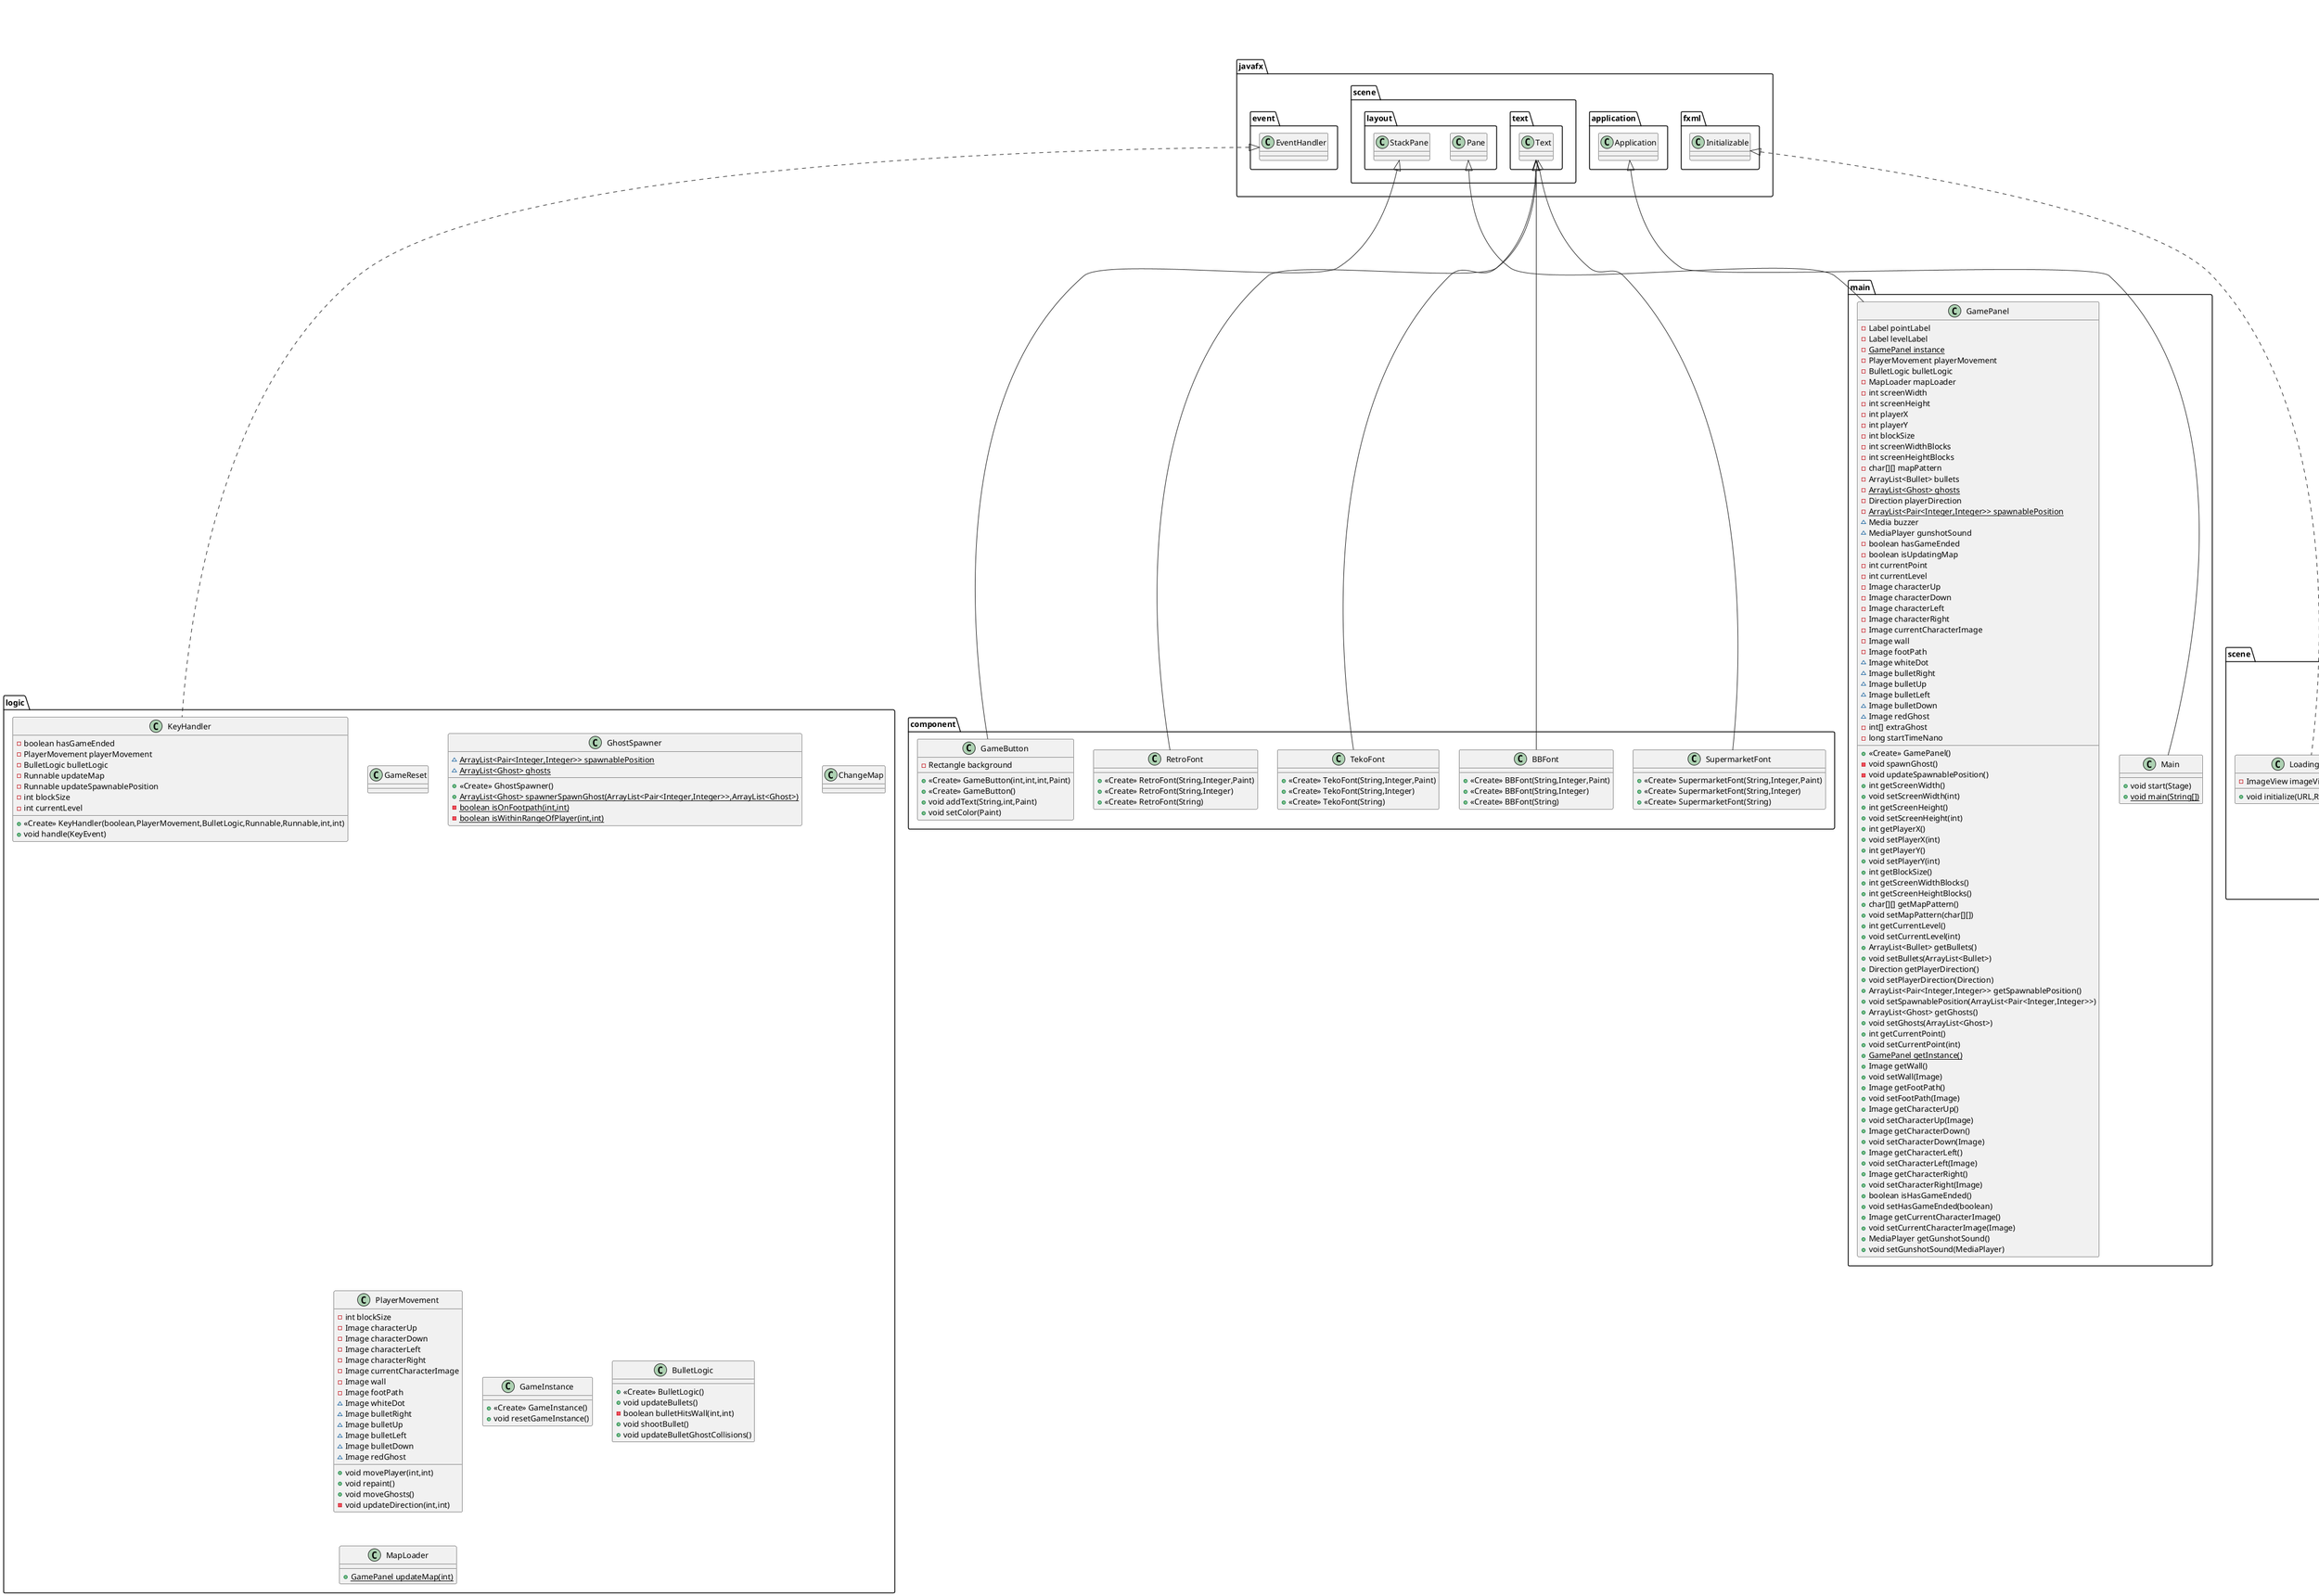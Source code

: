 @startuml
class logic.GameReset {
}
class map.level5 {
- {static} char[][] mapPattern
+ {static} char[][] getMapPattern()
+ {static} void setMapPattern(char[][])
}
class object.Bullet {
- int x
- int y
- Direction direction
+ <<Create>> Bullet(int,int,Direction)
+ void move(int)
+ int getX()
+ int getY()
+ Direction getDirection()
+ void setX(int)
+ void setY(int)
+ void setDirection(Direction)
}
class logic.GhostSpawner {
~ {static} ArrayList<Pair<Integer,Integer>> spawnablePosition
~ {static} ArrayList<Ghost> ghosts
+ <<Create>> GhostSpawner()
+ {static} ArrayList<Ghost> spawnerSpawnGhost(ArrayList<Pair<Integer,Integer>>,ArrayList<Ghost>)
- {static} boolean isOnFootpath(int,int)
- {static} boolean isWithinRangeOfPlayer(int,int)
}
class logic.KeyHandler {
- boolean hasGameEnded
- PlayerMovement playerMovement
- BulletLogic bulletLogic
- Runnable updateMap
- Runnable updateSpawnablePosition
- int blockSize
- int currentLevel
+ <<Create>> KeyHandler(boolean,PlayerMovement,BulletLogic,Runnable,Runnable,int,int)
+ void handle(KeyEvent)
}
class component.SupermarketFont {
+ <<Create>> SupermarketFont(String,Integer,Paint)
+ <<Create>> SupermarketFont(String,Integer)
+ <<Create>> SupermarketFont(String)
}
class map.level2 {
- {static} char[][] mapPattern
+ {static} char[][] getMapPattern()
+ {static} void setMapPattern(char[][])
}
class component.BBFont {
+ <<Create>> BBFont(String,Integer,Paint)
+ <<Create>> BBFont(String,Integer)
+ <<Create>> BBFont(String)
}
class map.level3 {
- {static} char[][] mapPattern
+ {static} char[][] getMapPattern()
+ {static} void setMapPattern(char[][])
}
class component.TekoFont {
+ <<Create>> TekoFont(String,Integer,Paint)
+ <<Create>> TekoFont(String,Integer)
+ <<Create>> TekoFont(String)
}
class main.Main {
+ void start(Stage)
+ {static} void main(String[])
}
class main.GamePanel {
- Label pointLabel
- Label levelLabel
- {static} GamePanel instance
- PlayerMovement playerMovement
- BulletLogic bulletLogic
- MapLoader mapLoader
- int screenWidth
- int screenHeight
- int playerX
- int playerY
- int blockSize
- int screenWidthBlocks
- int screenHeightBlocks
- char[][] mapPattern
- ArrayList<Bullet> bullets
- {static} ArrayList<Ghost> ghosts
- Direction playerDirection
- {static} ArrayList<Pair<Integer,Integer>> spawnablePosition
~ Media buzzer
~ MediaPlayer gunshotSound
- boolean hasGameEnded
- boolean isUpdatingMap
- int currentPoint
- int currentLevel
- Image characterUp
- Image characterDown
- Image characterLeft
- Image characterRight
- Image currentCharacterImage
- Image wall
- Image footPath
~ Image whiteDot
~ Image bulletRight
~ Image bulletUp
~ Image bulletLeft
~ Image bulletDown
~ Image redGhost
- int[] extraGhost
- long startTimeNano
+ <<Create>> GamePanel()
- void spawnGhost()
- void updateSpawnablePosition()
+ int getScreenWidth()
+ void setScreenWidth(int)
+ int getScreenHeight()
+ void setScreenHeight(int)
+ int getPlayerX()
+ void setPlayerX(int)
+ int getPlayerY()
+ void setPlayerY(int)
+ int getBlockSize()
+ int getScreenWidthBlocks()
+ int getScreenHeightBlocks()
+ char[][] getMapPattern()
+ void setMapPattern(char[][])
+ int getCurrentLevel()
+ void setCurrentLevel(int)
+ ArrayList<Bullet> getBullets()
+ void setBullets(ArrayList<Bullet>)
+ Direction getPlayerDirection()
+ void setPlayerDirection(Direction)
+ ArrayList<Pair<Integer,Integer>> getSpawnablePosition()
+ void setSpawnablePosition(ArrayList<Pair<Integer,Integer>>)
+ ArrayList<Ghost> getGhosts()
+ void setGhosts(ArrayList<Ghost>)
+ int getCurrentPoint()
+ void setCurrentPoint(int)
+ {static} GamePanel getInstance()
+ Image getWall()
+ void setWall(Image)
+ Image getFootPath()
+ void setFootPath(Image)
+ Image getCharacterUp()
+ void setCharacterUp(Image)
+ Image getCharacterDown()
+ void setCharacterDown(Image)
+ Image getCharacterLeft()
+ void setCharacterLeft(Image)
+ Image getCharacterRight()
+ void setCharacterRight(Image)
+ boolean isHasGameEnded()
+ void setHasGameEnded(boolean)
+ Image getCurrentCharacterImage()
+ void setCurrentCharacterImage(Image)
+ MediaPlayer getGunshotSound()
+ void setGunshotSound(MediaPlayer)
}
class logic.ChangeMap {
}
class map.levelMap {
- {static} char[][] mapPattern
- {static} ArrayList<Pair<Integer,Integer>> pos
- {static} ArrayList<Pair<Integer,Integer>> updateEmptyPosition()
- {static} ArrayList<Pair<Integer,Integer>> getCurrentPosition()
+ {static} char[][] getMapPattern()
+ {static} void setMapPattern(char[][])
+ {static} ArrayList<Pair<Integer,Integer>> getPos()
+ {static} void setPos(ArrayList<Pair<Integer,Integer>>)
}
class logic.PlayerMovement {
- int blockSize
- Image characterUp
- Image characterDown
- Image characterLeft
- Image characterRight
- Image currentCharacterImage
- Image wall
- Image footPath
~ Image whiteDot
~ Image bulletRight
~ Image bulletUp
~ Image bulletLeft
~ Image bulletDown
~ Image redGhost
+ void movePlayer(int,int)
+ void repaint()
+ void moveGhosts()
- void updateDirection(int,int)
}
class ghost.Ghost {
- int x
- int y
- int speed
- Direction ghostDirection
+ <<Create>> Ghost()
+ <<Create>> Ghost(Direction)
+ <<Create>> Ghost(int,int)
+ <<Create>> Ghost(int,int,int)
+ <<Create>> Ghost(int,int,int,Direction)
+ void move(char[][])
- boolean isValidMove(int,int,char[][])
- void changeDirection()
+ int getX()
+ void setX(int)
+ int getY()
+ void setY(int)
+ int getSpeed()
+ void setSpeed(int)
+ Direction getGhostDirection()
+ void setGhostDirection(Direction)
}
class logic.GameInstance {
+ <<Create>> GameInstance()
+ void resetGameInstance()
}
class logic.BulletLogic {
+ <<Create>> BulletLogic()
+ void updateBullets()
- boolean bulletHitsWall(int,int)
+ void shootBullet()
+ void updateBulletGhostCollisions()
}
class ghost.SpeedyGhost {
+ <<Create>> SpeedyGhost()
+ <<Create>> SpeedyGhost(int,int)
+ <<Create>> SpeedyGhost(int,int,int)
}
class component.RetroFont {
+ <<Create>> RetroFont(String,Integer,Paint)
+ <<Create>> RetroFont(String,Integer)
+ <<Create>> RetroFont(String)
}
enum object.Direction {
+  UP
+  DOWN
+  LEFT
+  RIGHT
}
class scene.HomeScreen {
- Stage stage
- {static} Scene scene
- {static} StackPane root
- VBox buttonContainer
- SupermarketFont title
- BBFont title2
- GameButton playButton
- GameButton tutorialButton
- GameButton creditButton
- GameButton quitButton
- boolean fullScreen
- Color buttonColor
+ <<Create>> HomeScreen(Stage)
- void componentSetup(GameInstance)
- void eventSetup(GameInstance)
- void stageSetup()
+ {static} StackPane getRoot()
+ {static} Scene getScene()
}
class map.level4 {
- {static} char[][] mapPattern
+ {static} char[][] getMapPattern()
+ {static} void setMapPattern(char[][])
}
class map.level1 {
- {static} char[][] mapPattern
+ {static} char[][] getMapPattern()
+ {static} void setMapPattern(char[][])
}
class logic.MapLoader {
+ {static} GamePanel updateMap(int)
}
class scene.LoadingScreen {
- ImageView imageView
+ void initialize(URL,ResourceBundle)
}
class component.GameButton {
- Rectangle background
+ <<Create>> GameButton(int,int,int,Paint)
+ <<Create>> GameButton()
+ void addText(String,int,Paint)
+ void setColor(Paint)
}


map.levelMap <|-- map.level5
javafx.event.EventHandler <|.. logic.KeyHandler
javafx.scene.text.Text <|-- component.SupermarketFont
map.levelMap <|-- map.level2
javafx.scene.text.Text <|-- component.BBFont
map.levelMap <|-- map.level3
javafx.scene.text.Text <|-- component.TekoFont
javafx.application.Application <|-- main.Main
javafx.scene.layout.Pane <|-- main.GamePanel
ghost.Ghost <|-- ghost.SpeedyGhost
javafx.scene.text.Text <|-- component.RetroFont
map.levelMap <|-- map.level4
map.levelMap <|-- map.level1
javafx.fxml.Initializable <|.. scene.LoadingScreen
javafx.scene.layout.StackPane <|-- component.GameButton
@enduml